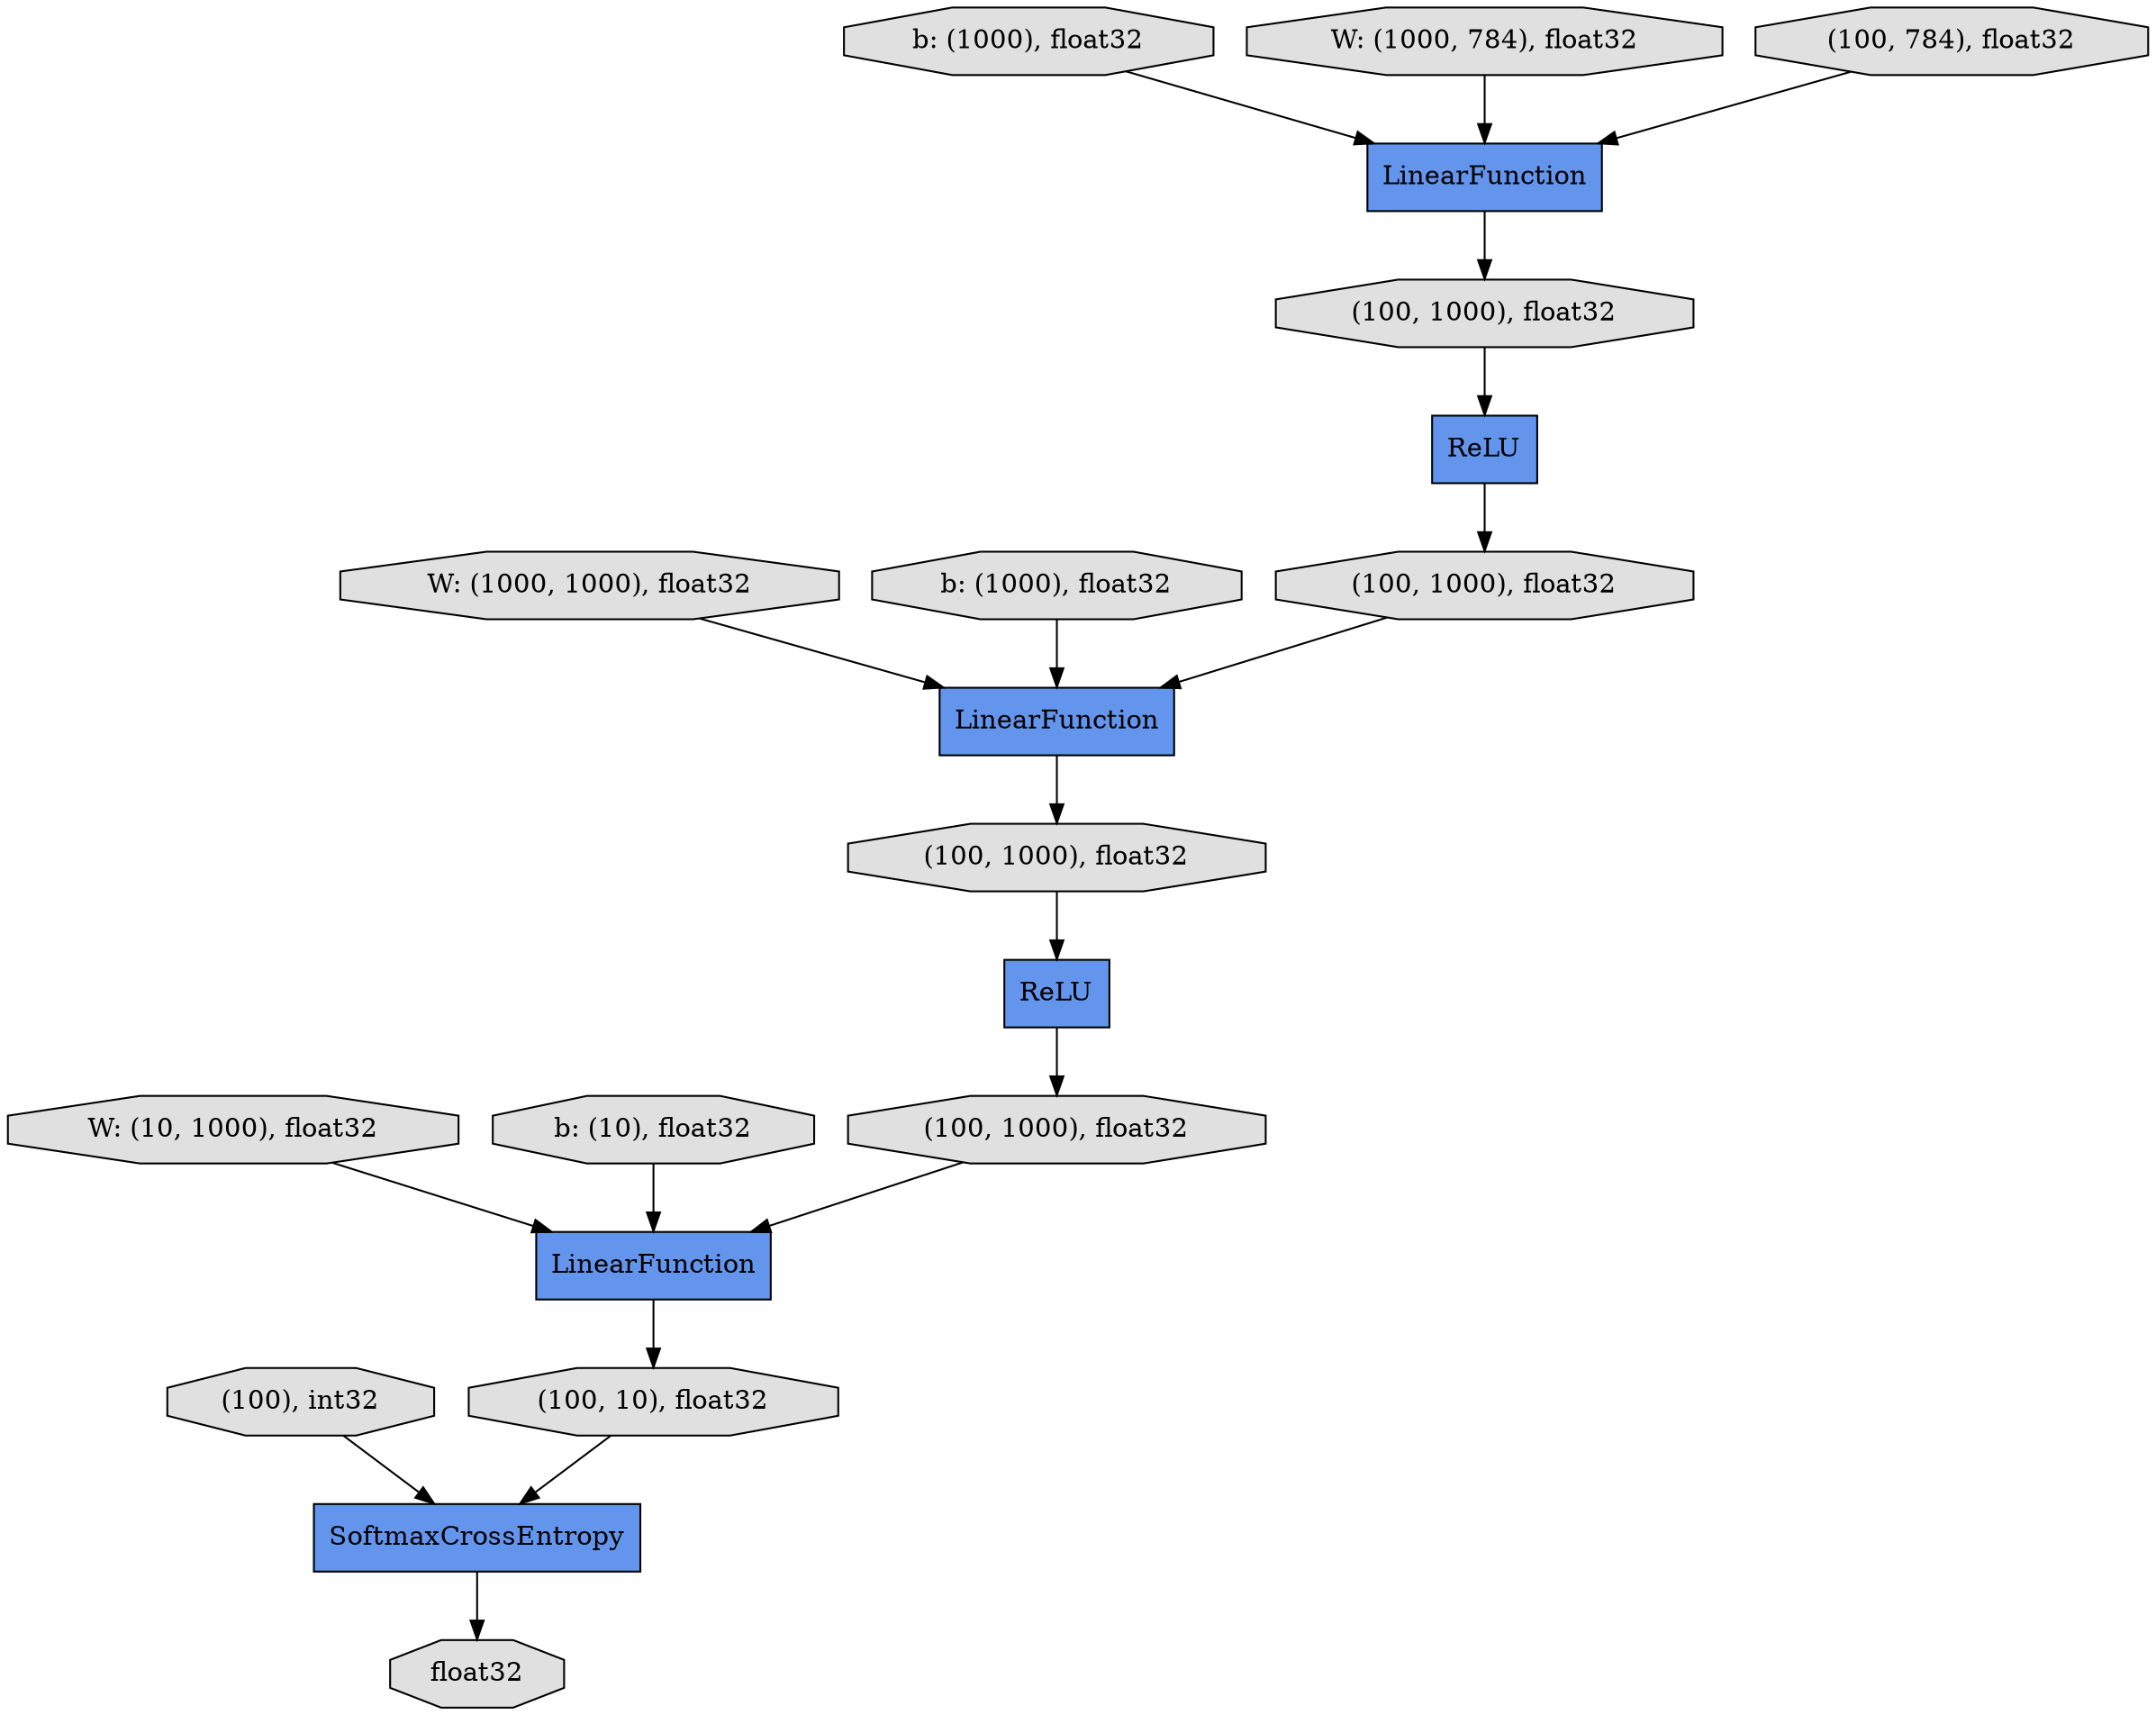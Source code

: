 digraph graphname{rankdir=TB;140529001559040 [label="LinearFunction",shape="record",fillcolor="#6495ED",style="filled"];140529003945488 [label="b: (1000), float32",shape="octagon",fillcolor="#E0E0E0",style="filled"];140529001560104 [label="(100, 1000), float32",shape="octagon",fillcolor="#E0E0E0",style="filled"];140529001559992 [label="SoftmaxCrossEntropy",shape="record",fillcolor="#6495ED",style="filled"];140529001559600 [label="(100, 1000), float32",shape="octagon",fillcolor="#E0E0E0",style="filled"];140529001304192 [label="W: (10, 1000), float32",shape="octagon",fillcolor="#E0E0E0",style="filled"];140529001559208 [label="LinearFunction",shape="record",fillcolor="#6495ED",style="filled"];140529001559712 [label="(100, 1000), float32",shape="octagon",fillcolor="#E0E0E0",style="filled"];140529003945656 [label="W: (1000, 1000), float32",shape="octagon",fillcolor="#E0E0E0",style="filled"];140529001560272 [label="(100, 10), float32",shape="octagon",fillcolor="#E0E0E0",style="filled"];140529001559768 [label="ReLU",shape="record",fillcolor="#6495ED",style="filled"];140529001560328 [label="(100), int32",shape="octagon",fillcolor="#E0E0E0",style="filled"];140529001559824 [label="(100, 1000), float32",shape="octagon",fillcolor="#E0E0E0",style="filled"];140529003945264 [label="W: (1000, 784), float32",shape="octagon",fillcolor="#E0E0E0",style="filled"];140529001304416 [label="b: (10), float32",shape="octagon",fillcolor="#E0E0E0",style="filled"];140529001559432 [label="ReLU",shape="record",fillcolor="#6495ED",style="filled"];140529003945880 [label="b: (1000), float32",shape="octagon",fillcolor="#E0E0E0",style="filled"];140529001560496 [label="float32",shape="octagon",fillcolor="#E0E0E0",style="filled"];140529001559488 [label="(100, 784), float32",shape="octagon",fillcolor="#E0E0E0",style="filled"];140529001559544 [label="LinearFunction",shape="record",fillcolor="#6495ED",style="filled"];140529003945880 -> 140529001559208;140529001559600 -> 140529001559432;140529003945656 -> 140529001559208;140529001559768 -> 140529001560104;140529001559992 -> 140529001560496;140529001559208 -> 140529001559824;140529001559712 -> 140529001559208;140529001560104 -> 140529001559544;140529003945488 -> 140529001559040;140529001304192 -> 140529001559544;140529001560272 -> 140529001559992;140529001560328 -> 140529001559992;140529001559544 -> 140529001560272;140529001559488 -> 140529001559040;140529003945264 -> 140529001559040;140529001559824 -> 140529001559768;140529001559040 -> 140529001559600;140529001304416 -> 140529001559544;140529001559432 -> 140529001559712;}